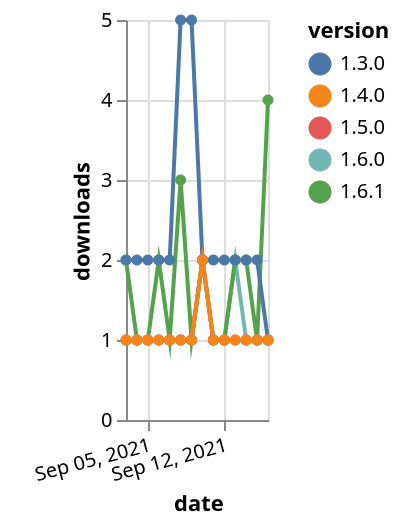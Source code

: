 {"$schema": "https://vega.github.io/schema/vega-lite/v5.json", "description": "A simple bar chart with embedded data.", "data": {"values": [{"date": "2021-09-03", "total": 211, "delta": 1, "version": "1.6.0"}, {"date": "2021-09-04", "total": 212, "delta": 1, "version": "1.6.0"}, {"date": "2021-09-05", "total": 213, "delta": 1, "version": "1.6.0"}, {"date": "2021-09-06", "total": 214, "delta": 1, "version": "1.6.0"}, {"date": "2021-09-07", "total": 215, "delta": 1, "version": "1.6.0"}, {"date": "2021-09-08", "total": 216, "delta": 1, "version": "1.6.0"}, {"date": "2021-09-09", "total": 217, "delta": 1, "version": "1.6.0"}, {"date": "2021-09-10", "total": 219, "delta": 2, "version": "1.6.0"}, {"date": "2021-09-11", "total": 220, "delta": 1, "version": "1.6.0"}, {"date": "2021-09-12", "total": 221, "delta": 1, "version": "1.6.0"}, {"date": "2021-09-13", "total": 223, "delta": 2, "version": "1.6.0"}, {"date": "2021-09-14", "total": 224, "delta": 1, "version": "1.6.0"}, {"date": "2021-09-15", "total": 225, "delta": 1, "version": "1.6.0"}, {"date": "2021-09-16", "total": 226, "delta": 1, "version": "1.6.0"}, {"date": "2021-09-03", "total": 117, "delta": 2, "version": "1.6.1"}, {"date": "2021-09-04", "total": 118, "delta": 1, "version": "1.6.1"}, {"date": "2021-09-05", "total": 119, "delta": 1, "version": "1.6.1"}, {"date": "2021-09-06", "total": 121, "delta": 2, "version": "1.6.1"}, {"date": "2021-09-07", "total": 122, "delta": 1, "version": "1.6.1"}, {"date": "2021-09-08", "total": 125, "delta": 3, "version": "1.6.1"}, {"date": "2021-09-09", "total": 126, "delta": 1, "version": "1.6.1"}, {"date": "2021-09-10", "total": 128, "delta": 2, "version": "1.6.1"}, {"date": "2021-09-11", "total": 129, "delta": 1, "version": "1.6.1"}, {"date": "2021-09-12", "total": 130, "delta": 1, "version": "1.6.1"}, {"date": "2021-09-13", "total": 132, "delta": 2, "version": "1.6.1"}, {"date": "2021-09-14", "total": 134, "delta": 2, "version": "1.6.1"}, {"date": "2021-09-15", "total": 135, "delta": 1, "version": "1.6.1"}, {"date": "2021-09-16", "total": 139, "delta": 4, "version": "1.6.1"}, {"date": "2021-09-03", "total": 3282, "delta": 2, "version": "1.3.0"}, {"date": "2021-09-04", "total": 3284, "delta": 2, "version": "1.3.0"}, {"date": "2021-09-05", "total": 3286, "delta": 2, "version": "1.3.0"}, {"date": "2021-09-06", "total": 3288, "delta": 2, "version": "1.3.0"}, {"date": "2021-09-07", "total": 3290, "delta": 2, "version": "1.3.0"}, {"date": "2021-09-08", "total": 3295, "delta": 5, "version": "1.3.0"}, {"date": "2021-09-09", "total": 3300, "delta": 5, "version": "1.3.0"}, {"date": "2021-09-10", "total": 3302, "delta": 2, "version": "1.3.0"}, {"date": "2021-09-11", "total": 3304, "delta": 2, "version": "1.3.0"}, {"date": "2021-09-12", "total": 3306, "delta": 2, "version": "1.3.0"}, {"date": "2021-09-13", "total": 3308, "delta": 2, "version": "1.3.0"}, {"date": "2021-09-14", "total": 3310, "delta": 2, "version": "1.3.0"}, {"date": "2021-09-15", "total": 3312, "delta": 2, "version": "1.3.0"}, {"date": "2021-09-16", "total": 3313, "delta": 1, "version": "1.3.0"}, {"date": "2021-09-03", "total": 436, "delta": 1, "version": "1.5.0"}, {"date": "2021-09-04", "total": 437, "delta": 1, "version": "1.5.0"}, {"date": "2021-09-05", "total": 438, "delta": 1, "version": "1.5.0"}, {"date": "2021-09-06", "total": 439, "delta": 1, "version": "1.5.0"}, {"date": "2021-09-07", "total": 440, "delta": 1, "version": "1.5.0"}, {"date": "2021-09-08", "total": 441, "delta": 1, "version": "1.5.0"}, {"date": "2021-09-09", "total": 442, "delta": 1, "version": "1.5.0"}, {"date": "2021-09-10", "total": 444, "delta": 2, "version": "1.5.0"}, {"date": "2021-09-11", "total": 445, "delta": 1, "version": "1.5.0"}, {"date": "2021-09-12", "total": 446, "delta": 1, "version": "1.5.0"}, {"date": "2021-09-13", "total": 447, "delta": 1, "version": "1.5.0"}, {"date": "2021-09-14", "total": 448, "delta": 1, "version": "1.5.0"}, {"date": "2021-09-15", "total": 449, "delta": 1, "version": "1.5.0"}, {"date": "2021-09-16", "total": 450, "delta": 1, "version": "1.5.0"}, {"date": "2021-09-03", "total": 251, "delta": 1, "version": "1.4.0"}, {"date": "2021-09-04", "total": 252, "delta": 1, "version": "1.4.0"}, {"date": "2021-09-05", "total": 253, "delta": 1, "version": "1.4.0"}, {"date": "2021-09-06", "total": 254, "delta": 1, "version": "1.4.0"}, {"date": "2021-09-07", "total": 255, "delta": 1, "version": "1.4.0"}, {"date": "2021-09-08", "total": 256, "delta": 1, "version": "1.4.0"}, {"date": "2021-09-09", "total": 257, "delta": 1, "version": "1.4.0"}, {"date": "2021-09-10", "total": 259, "delta": 2, "version": "1.4.0"}, {"date": "2021-09-11", "total": 260, "delta": 1, "version": "1.4.0"}, {"date": "2021-09-12", "total": 261, "delta": 1, "version": "1.4.0"}, {"date": "2021-09-13", "total": 262, "delta": 1, "version": "1.4.0"}, {"date": "2021-09-14", "total": 263, "delta": 1, "version": "1.4.0"}, {"date": "2021-09-15", "total": 264, "delta": 1, "version": "1.4.0"}, {"date": "2021-09-16", "total": 265, "delta": 1, "version": "1.4.0"}]}, "width": "container", "mark": {"type": "line", "point": {"filled": true}}, "encoding": {"x": {"field": "date", "type": "temporal", "timeUnit": "yearmonthdate", "title": "date", "axis": {"labelAngle": -15}}, "y": {"field": "delta", "type": "quantitative", "title": "downloads"}, "color": {"field": "version", "type": "nominal"}, "tooltip": {"field": "delta"}}}